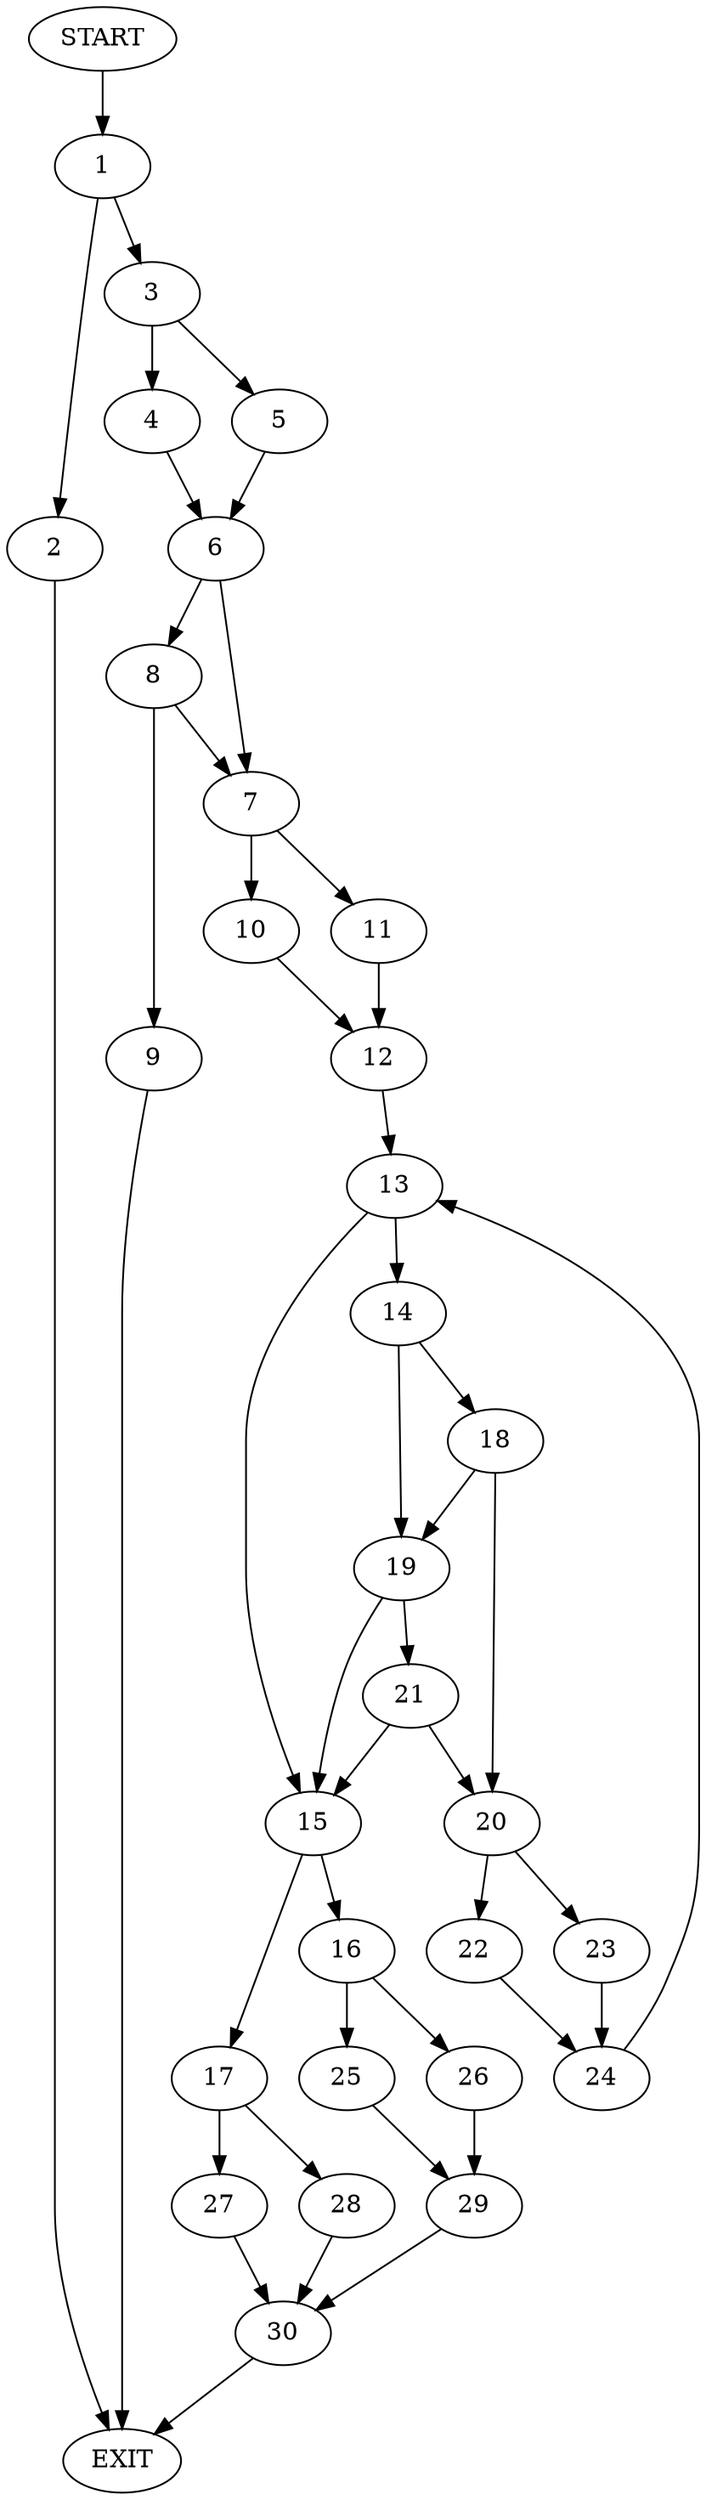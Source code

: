 digraph {
0 [label="START"]
31 [label="EXIT"]
0 -> 1
1 -> 2
1 -> 3
3 -> 4
3 -> 5
2 -> 31
5 -> 6
4 -> 6
6 -> 7
6 -> 8
8 -> 7
8 -> 9
7 -> 10
7 -> 11
9 -> 31
10 -> 12
11 -> 12
12 -> 13
13 -> 14
13 -> 15
15 -> 16
15 -> 17
14 -> 18
14 -> 19
18 -> 20
18 -> 19
19 -> 15
19 -> 21
20 -> 22
20 -> 23
21 -> 20
21 -> 15
22 -> 24
23 -> 24
24 -> 13
16 -> 25
16 -> 26
17 -> 27
17 -> 28
25 -> 29
26 -> 29
29 -> 30
30 -> 31
27 -> 30
28 -> 30
}
